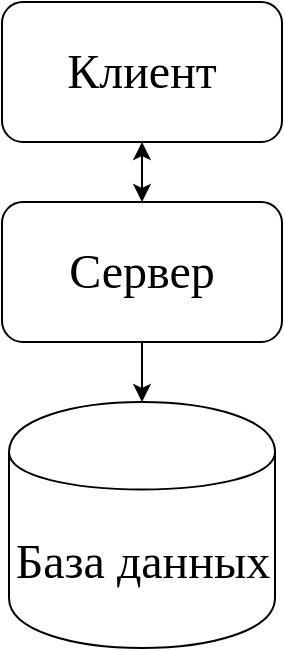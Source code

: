 <mxfile version="10.7.5" type="device"><diagram id="T1TftcnSLxrAr_laK8eX" name="Page-1"><mxGraphModel dx="1080" dy="403" grid="0" gridSize="10" guides="1" tooltips="1" connect="1" arrows="1" fold="1" page="1" pageScale="1" pageWidth="827" pageHeight="1169" math="0" shadow="0"><root><mxCell id="0"/><mxCell id="1" parent="0"/><mxCell id="jDMAeLAtK6Y5FJx2E1qD-1" value="&lt;font style=&quot;font-size: 24px&quot; face=&quot;Verdana&quot;&gt;Клиент&lt;/font&gt;" style="rounded=1;whiteSpace=wrap;html=1;fontFamily=Arial;" vertex="1" parent="1"><mxGeometry x="190" y="30" width="140" height="70" as="geometry"/></mxCell><mxCell id="jDMAeLAtK6Y5FJx2E1qD-2" value="&lt;font style=&quot;font-size: 24px&quot; face=&quot;Verdana&quot;&gt;Сервер&lt;/font&gt;" style="rounded=1;whiteSpace=wrap;html=1;" vertex="1" parent="1"><mxGeometry x="190" y="130" width="140" height="70" as="geometry"/></mxCell><mxCell id="jDMAeLAtK6Y5FJx2E1qD-3" value="&lt;font style=&quot;font-size: 24px&quot; face=&quot;Verdana&quot;&gt;База данных&lt;/font&gt;" style="shape=cylinder;whiteSpace=wrap;html=1;boundedLbl=1;backgroundOutline=1;" vertex="1" parent="1"><mxGeometry x="193.5" y="230" width="133" height="123" as="geometry"/></mxCell><mxCell id="jDMAeLAtK6Y5FJx2E1qD-4" value="" style="endArrow=classic;html=1;exitX=0.5;exitY=1;exitDx=0;exitDy=0;" edge="1" parent="1" source="jDMAeLAtK6Y5FJx2E1qD-2" target="jDMAeLAtK6Y5FJx2E1qD-3"><mxGeometry width="50" height="50" relative="1" as="geometry"><mxPoint x="190" y="370" as="sourcePoint"/><mxPoint x="240" y="320" as="targetPoint"/></mxGeometry></mxCell><mxCell id="jDMAeLAtK6Y5FJx2E1qD-5" value="" style="endArrow=classic;startArrow=classic;html=1;exitX=0.5;exitY=1;exitDx=0;exitDy=0;" edge="1" parent="1" source="jDMAeLAtK6Y5FJx2E1qD-1"><mxGeometry width="50" height="50" relative="1" as="geometry"><mxPoint x="190" y="370" as="sourcePoint"/><mxPoint x="260" y="130" as="targetPoint"/></mxGeometry></mxCell></root></mxGraphModel></diagram></mxfile>